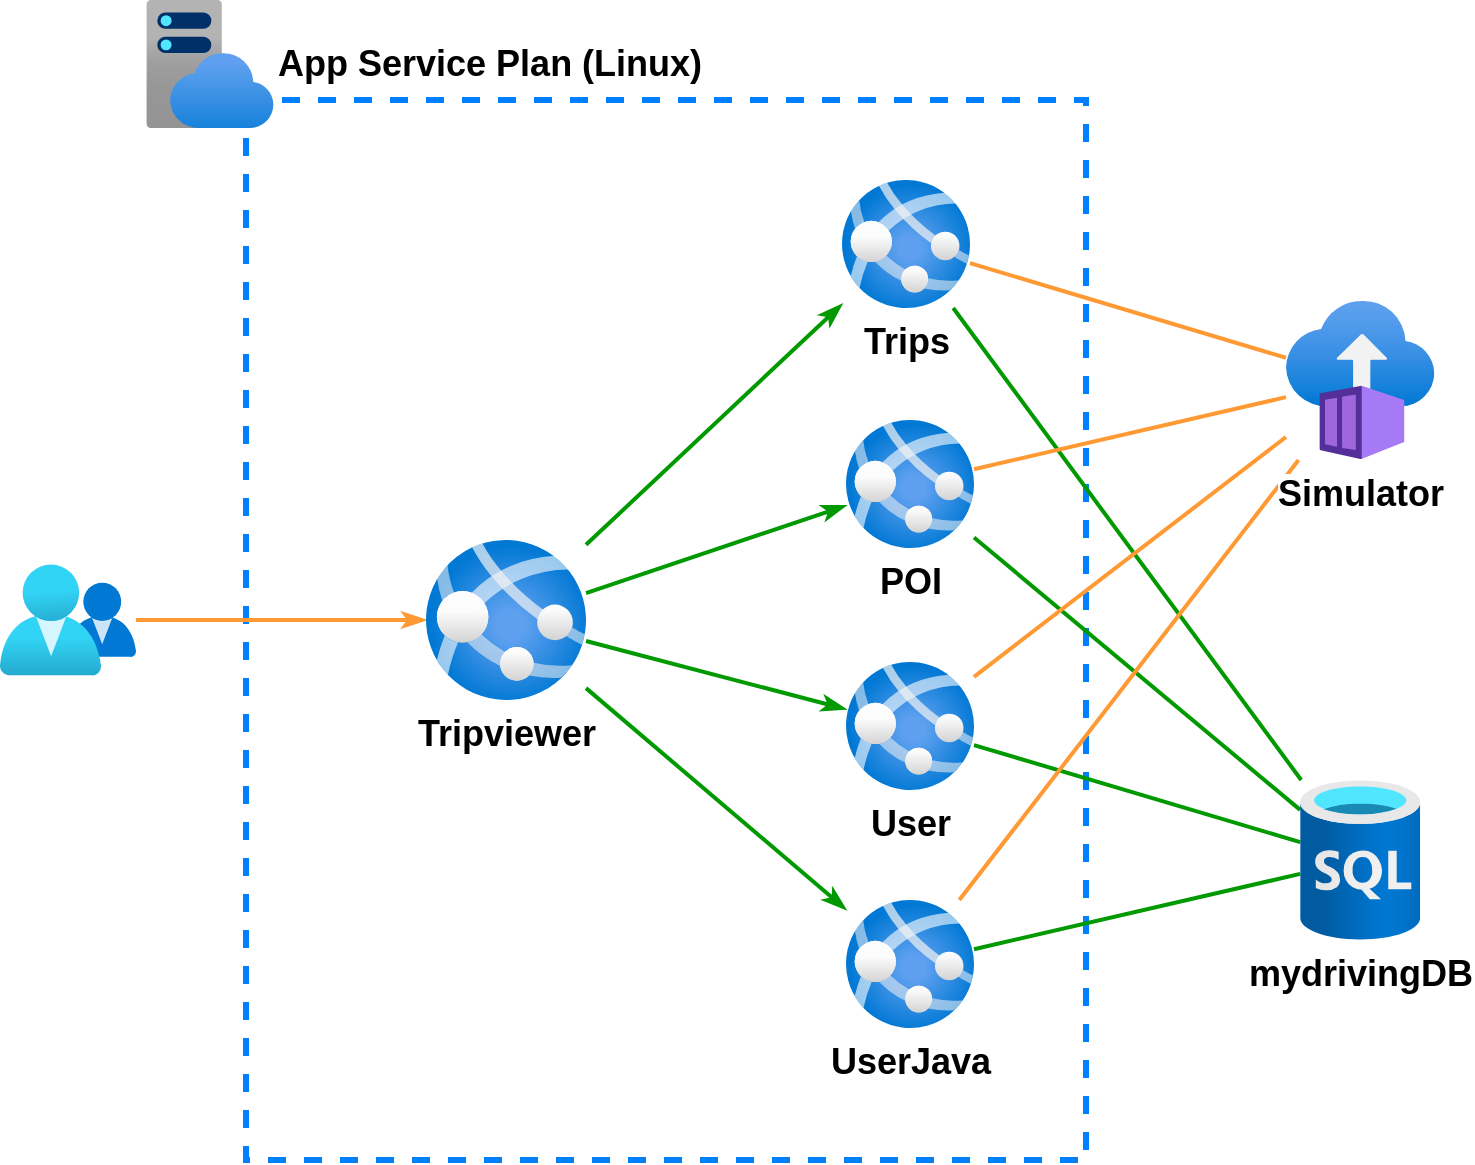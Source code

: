 <mxfile version="15.4.0" type="device"><diagram id="O8xRjSSHFDWdbHYYJyld" name="Page-1"><mxGraphModel dx="1089" dy="850" grid="1" gridSize="10" guides="1" tooltips="1" connect="1" arrows="1" fold="1" page="1" pageScale="1" pageWidth="1100" pageHeight="850" math="0" shadow="0"><root><mxCell id="0"/><mxCell id="1" parent="0"/><mxCell id="J8QVkbX4nn7RttjmkI0T-10" value="" style="whiteSpace=wrap;html=1;fontSize=18;fontColor=none;noLabel=1;fillColor=none;strokeWidth=3;dashed=1;strokeColor=#007FFF;" parent="1" vertex="1"><mxGeometry x="333" y="180" width="420" height="530" as="geometry"/></mxCell><mxCell id="J8QVkbX4nn7RttjmkI0T-1" value="App Service Plan (Linux)" style="aspect=fixed;html=1;points=[];align=left;image;fontSize=18;image=img/lib/azure2/app_services/App_Service_Plans.svg;fontStyle=1;labelPosition=right;verticalLabelPosition=middle;verticalAlign=middle;" parent="1" vertex="1"><mxGeometry x="283" y="130" width="64" height="64" as="geometry"/></mxCell><mxCell id="J8QVkbX4nn7RttjmkI0T-2" value="UserJava" style="aspect=fixed;html=1;points=[];align=center;image;fontSize=18;image=img/lib/azure2/app_services/App_Services.svg;fontStyle=1" parent="1" vertex="1"><mxGeometry x="633" y="580" width="64" height="64" as="geometry"/></mxCell><mxCell id="J8QVkbX4nn7RttjmkI0T-3" value="Trips" style="aspect=fixed;html=1;points=[];align=center;image;fontSize=18;image=img/lib/azure2/app_services/App_Services.svg;fontStyle=1" parent="1" vertex="1"><mxGeometry x="631" y="220" width="64" height="64" as="geometry"/></mxCell><mxCell id="J8QVkbX4nn7RttjmkI0T-4" value="POI" style="aspect=fixed;html=1;points=[];align=center;image;fontSize=18;image=img/lib/azure2/app_services/App_Services.svg;fontStyle=1" parent="1" vertex="1"><mxGeometry x="633" y="340" width="64" height="64" as="geometry"/></mxCell><mxCell id="J8QVkbX4nn7RttjmkI0T-5" value="User" style="aspect=fixed;html=1;points=[];align=center;image;fontSize=18;image=img/lib/azure2/app_services/App_Services.svg;fontStyle=1" parent="1" vertex="1"><mxGeometry x="633" y="461" width="64" height="64" as="geometry"/></mxCell><mxCell id="J8QVkbX4nn7RttjmkI0T-16" value="" style="edgeStyle=none;rounded=0;orthogonalLoop=1;jettySize=auto;html=1;fontSize=18;fontColor=none;strokeColor=#009900;strokeWidth=2;endArrow=none;endFill=0;" parent="1" source="J8QVkbX4nn7RttjmkI0T-7" target="J8QVkbX4nn7RttjmkI0T-3" edge="1"><mxGeometry relative="1" as="geometry"><mxPoint x="1003" y="450" as="targetPoint"/></mxGeometry></mxCell><mxCell id="J8QVkbX4nn7RttjmkI0T-17" value="" style="edgeStyle=none;rounded=0;orthogonalLoop=1;jettySize=auto;html=1;fontSize=18;fontColor=none;endArrow=none;endFill=0;strokeColor=#009900;strokeWidth=2;" parent="1" source="J8QVkbX4nn7RttjmkI0T-7" target="J8QVkbX4nn7RttjmkI0T-4" edge="1"><mxGeometry relative="1" as="geometry"/></mxCell><mxCell id="J8QVkbX4nn7RttjmkI0T-18" value="" style="edgeStyle=none;rounded=0;orthogonalLoop=1;jettySize=auto;html=1;fontSize=18;fontColor=none;endArrow=none;endFill=0;strokeColor=#009900;strokeWidth=2;" parent="1" source="J8QVkbX4nn7RttjmkI0T-7" target="J8QVkbX4nn7RttjmkI0T-5" edge="1"><mxGeometry relative="1" as="geometry"/></mxCell><mxCell id="J8QVkbX4nn7RttjmkI0T-19" value="" style="edgeStyle=none;rounded=0;orthogonalLoop=1;jettySize=auto;html=1;fontSize=18;fontColor=none;endArrow=none;endFill=0;strokeColor=#009900;strokeWidth=2;" parent="1" source="J8QVkbX4nn7RttjmkI0T-7" target="J8QVkbX4nn7RttjmkI0T-2" edge="1"><mxGeometry relative="1" as="geometry"/></mxCell><mxCell id="J8QVkbX4nn7RttjmkI0T-7" value="mydrivingDB" style="aspect=fixed;html=1;points=[];align=center;image;fontSize=18;image=img/lib/azure2/databases/SQL_Database.svg;fontStyle=1" parent="1" vertex="1"><mxGeometry x="860.09" y="520" width="60" height="80" as="geometry"/></mxCell><mxCell id="J8QVkbX4nn7RttjmkI0T-12" style="orthogonalLoop=1;jettySize=auto;html=1;fontSize=18;fontColor=none;strokeColor=#FF9933;rounded=0;strokeWidth=2;fillColor=#fa6800;endArrow=none;endFill=0;" parent="1" source="J8QVkbX4nn7RttjmkI0T-8" target="J8QVkbX4nn7RttjmkI0T-2" edge="1"><mxGeometry relative="1" as="geometry"><mxPoint x="833" y="670" as="targetPoint"/></mxGeometry></mxCell><mxCell id="J8QVkbX4nn7RttjmkI0T-13" value="" style="edgeStyle=none;rounded=0;orthogonalLoop=1;jettySize=auto;html=1;fontSize=18;fontColor=none;strokeColor=#FF9933;strokeWidth=2;endArrow=none;endFill=0;" parent="1" source="J8QVkbX4nn7RttjmkI0T-8" target="J8QVkbX4nn7RttjmkI0T-5" edge="1"><mxGeometry relative="1" as="geometry"/></mxCell><mxCell id="J8QVkbX4nn7RttjmkI0T-14" value="" style="edgeStyle=none;rounded=0;orthogonalLoop=1;jettySize=auto;html=1;fontSize=18;fontColor=none;strokeColor=#FF9933;strokeWidth=2;endArrow=none;endFill=0;" parent="1" source="J8QVkbX4nn7RttjmkI0T-8" target="J8QVkbX4nn7RttjmkI0T-4" edge="1"><mxGeometry relative="1" as="geometry"/></mxCell><mxCell id="J8QVkbX4nn7RttjmkI0T-15" value="" style="edgeStyle=none;rounded=0;orthogonalLoop=1;jettySize=auto;html=1;fontSize=18;fontColor=none;strokeColor=#FF9933;strokeWidth=2;endArrow=none;endFill=0;" parent="1" source="J8QVkbX4nn7RttjmkI0T-8" target="J8QVkbX4nn7RttjmkI0T-3" edge="1"><mxGeometry relative="1" as="geometry"/></mxCell><mxCell id="J8QVkbX4nn7RttjmkI0T-8" value="Simulator" style="aspect=fixed;html=1;points=[];align=center;image;fontSize=18;image=img/lib/azure2/containers/Container_Instances.svg;fontStyle=1" parent="1" vertex="1"><mxGeometry x="853" y="280" width="74.18" height="80" as="geometry"/></mxCell><mxCell id="J8QVkbX4nn7RttjmkI0T-31" value="" style="edgeStyle=none;rounded=0;orthogonalLoop=1;jettySize=auto;html=1;fontSize=18;fontColor=none;startArrow=none;startFill=0;endArrow=classicThin;endFill=1;strokeColor=#FF9933;strokeWidth=2;" parent="1" source="J8QVkbX4nn7RttjmkI0T-9" target="J8QVkbX4nn7RttjmkI0T-20" edge="1"><mxGeometry relative="1" as="geometry"/></mxCell><mxCell id="J8QVkbX4nn7RttjmkI0T-9" value="" style="aspect=fixed;html=1;points=[];align=center;image;fontSize=12;image=img/lib/azure2/identity/Groups.svg;" parent="1" vertex="1"><mxGeometry x="210" y="412" width="68" height="56.0" as="geometry"/></mxCell><mxCell id="J8QVkbX4nn7RttjmkI0T-23" value="" style="edgeStyle=none;rounded=0;orthogonalLoop=1;jettySize=auto;html=1;fontSize=18;fontColor=none;endArrow=classicThin;endFill=1;strokeColor=#009900;strokeWidth=2;startArrow=none;startFill=0;" parent="1" source="J8QVkbX4nn7RttjmkI0T-20" target="J8QVkbX4nn7RttjmkI0T-4" edge="1"><mxGeometry relative="1" as="geometry"><mxPoint x="593" y="450" as="targetPoint"/></mxGeometry></mxCell><mxCell id="J8QVkbX4nn7RttjmkI0T-25" value="" style="edgeStyle=none;rounded=0;orthogonalLoop=1;jettySize=auto;html=1;fontSize=18;fontColor=none;endArrow=classicThin;endFill=1;strokeColor=#009900;strokeWidth=2;" parent="1" source="J8QVkbX4nn7RttjmkI0T-20" target="J8QVkbX4nn7RttjmkI0T-5" edge="1"><mxGeometry relative="1" as="geometry"><mxPoint x="603" y="520" as="targetPoint"/></mxGeometry></mxCell><mxCell id="J8QVkbX4nn7RttjmkI0T-27" value="" style="edgeStyle=none;rounded=0;orthogonalLoop=1;jettySize=auto;html=1;fontSize=18;fontColor=none;endArrow=classicThin;endFill=1;strokeColor=#009900;strokeWidth=2;" parent="1" source="J8QVkbX4nn7RttjmkI0T-20" target="J8QVkbX4nn7RttjmkI0T-2" edge="1"><mxGeometry relative="1" as="geometry"><mxPoint x="611" y="590" as="targetPoint"/></mxGeometry></mxCell><mxCell id="J8QVkbX4nn7RttjmkI0T-30" value="" style="edgeStyle=none;rounded=0;orthogonalLoop=1;jettySize=auto;html=1;fontSize=18;fontColor=none;startArrow=none;startFill=0;endArrow=classicThin;endFill=1;strokeColor=#009900;strokeWidth=2;" parent="1" source="J8QVkbX4nn7RttjmkI0T-20" target="J8QVkbX4nn7RttjmkI0T-3" edge="1"><mxGeometry relative="1" as="geometry"><mxPoint x="603" y="300" as="targetPoint"/></mxGeometry></mxCell><mxCell id="J8QVkbX4nn7RttjmkI0T-20" value="Tripviewer" style="aspect=fixed;html=1;points=[];align=center;image;fontSize=18;image=img/lib/azure2/app_services/App_Services.svg;fontStyle=1" parent="1" vertex="1"><mxGeometry x="423" y="400" width="80" height="80" as="geometry"/></mxCell></root></mxGraphModel></diagram></mxfile>